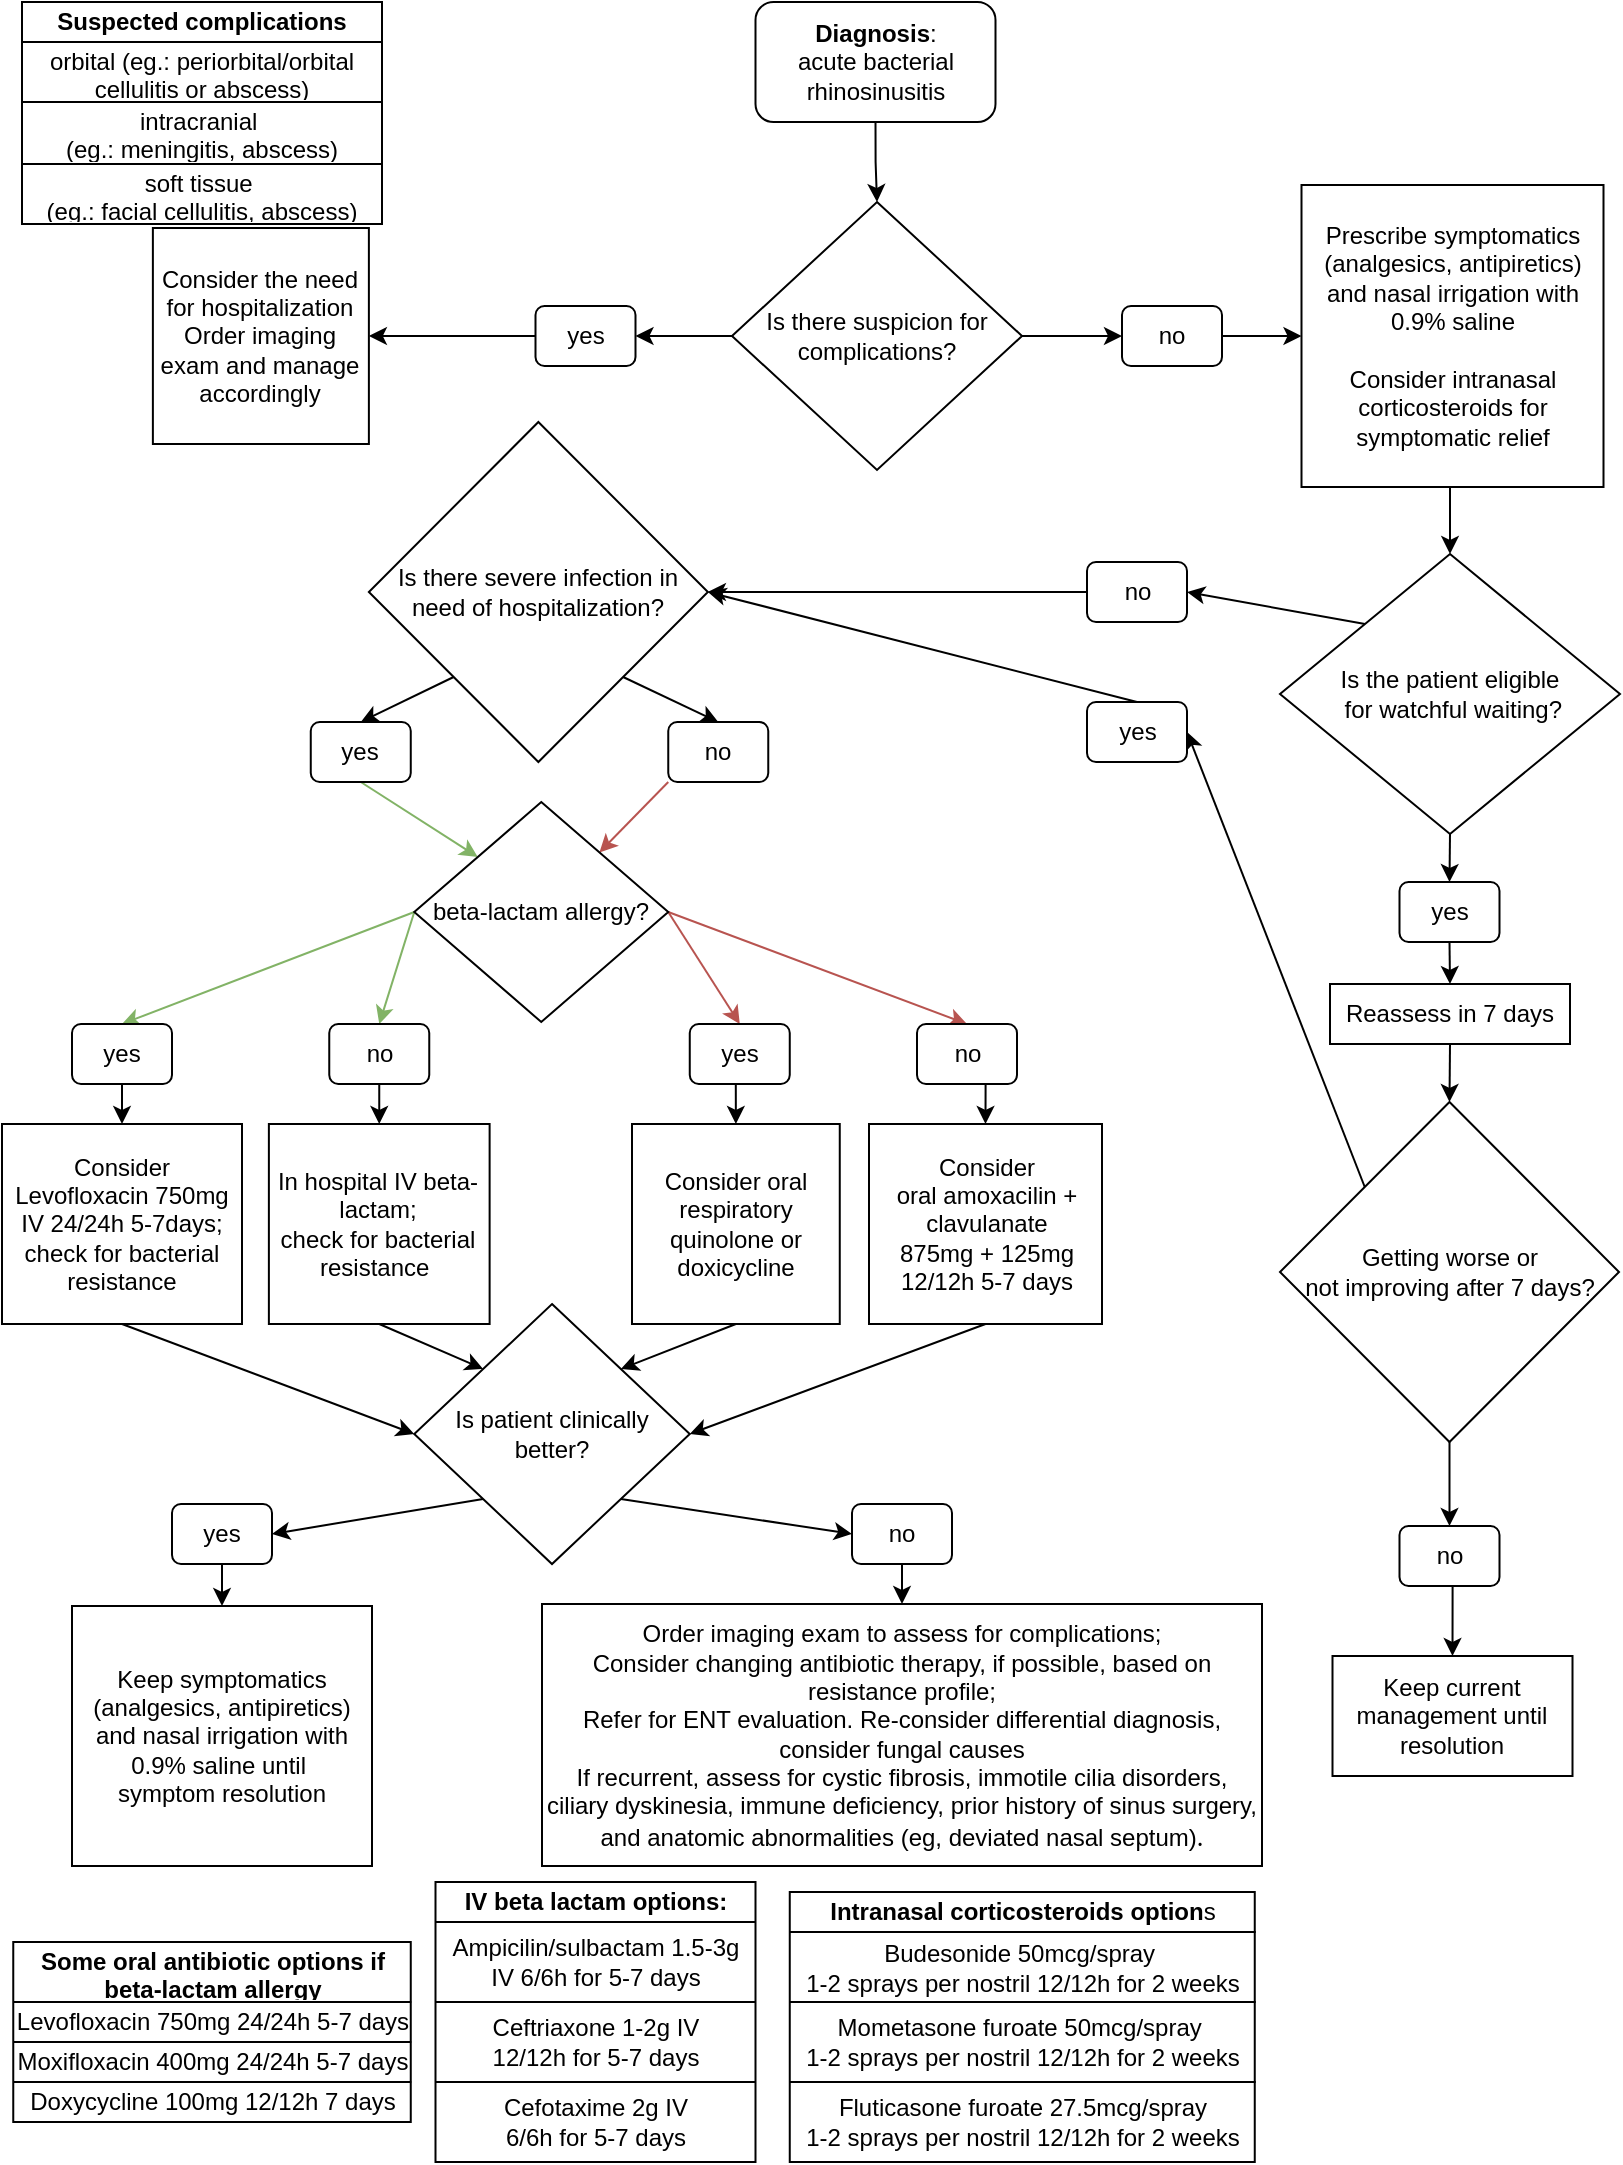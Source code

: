 <mxfile version="24.7.17">
  <diagram name="Page-1" id="KLtd4MFQh9ZuT6rouaQ0">
    <mxGraphModel dx="2448" dy="1492" grid="1" gridSize="10" guides="1" tooltips="1" connect="1" arrows="1" fold="1" page="1" pageScale="1" pageWidth="850" pageHeight="1100" math="0" shadow="0">
      <root>
        <mxCell id="0" />
        <mxCell id="1" parent="0" />
        <mxCell id="6oquI3iziqroKtysEFZ_-6" style="rounded=0;orthogonalLoop=1;jettySize=auto;html=1;exitX=1;exitY=1;exitDx=0;exitDy=0;strokeColor=none;" parent="1" source="6oquI3iziqroKtysEFZ_-95" edge="1">
          <mxGeometry relative="1" as="geometry">
            <mxPoint x="651" y="487" as="targetPoint" />
            <mxPoint x="761" y="305" as="sourcePoint" />
          </mxGeometry>
        </mxCell>
        <mxCell id="lL0XIrcGaY90vHGLS-17-4" style="edgeStyle=orthogonalEdgeStyle;rounded=0;orthogonalLoop=1;jettySize=auto;html=1;exitX=0.5;exitY=1;exitDx=0;exitDy=0;entryX=0.5;entryY=0;entryDx=0;entryDy=0;" parent="1" source="6oquI3iziqroKtysEFZ_-29" target="6oquI3iziqroKtysEFZ_-83" edge="1">
          <mxGeometry relative="1" as="geometry" />
        </mxCell>
        <mxCell id="6oquI3iziqroKtysEFZ_-29" value="&lt;b&gt;&amp;nbsp; &amp;nbsp; &amp;nbsp; &amp;nbsp; Diagnosis&lt;/b&gt;: &amp;nbsp; &amp;nbsp; &amp;nbsp; &amp;nbsp; acute bacterial rhinosinusitis" style="rounded=1;whiteSpace=wrap;html=1;align=center;" parent="1" vertex="1">
          <mxGeometry x="376.75" y="10" width="120" height="60" as="geometry" />
        </mxCell>
        <mxCell id="lL0XIrcGaY90vHGLS-17-32" style="edgeStyle=orthogonalEdgeStyle;rounded=0;orthogonalLoop=1;jettySize=auto;html=1;exitX=0;exitY=0.5;exitDx=0;exitDy=0;entryX=1;entryY=0.5;entryDx=0;entryDy=0;" parent="1" source="6oquI3iziqroKtysEFZ_-83" target="6oquI3iziqroKtysEFZ_-84" edge="1">
          <mxGeometry relative="1" as="geometry" />
        </mxCell>
        <mxCell id="lL0XIrcGaY90vHGLS-17-33" style="edgeStyle=orthogonalEdgeStyle;rounded=0;orthogonalLoop=1;jettySize=auto;html=1;exitX=1;exitY=0.5;exitDx=0;exitDy=0;" parent="1" source="6oquI3iziqroKtysEFZ_-83" target="6oquI3iziqroKtysEFZ_-85" edge="1">
          <mxGeometry relative="1" as="geometry" />
        </mxCell>
        <mxCell id="6oquI3iziqroKtysEFZ_-83" value="Is there suspicion for complications?" style="rhombus;whiteSpace=wrap;html=1;" parent="1" vertex="1">
          <mxGeometry x="365" y="110" width="145" height="134" as="geometry" />
        </mxCell>
        <mxCell id="lL0XIrcGaY90vHGLS-17-11" style="edgeStyle=orthogonalEdgeStyle;rounded=0;orthogonalLoop=1;jettySize=auto;html=1;exitX=0;exitY=0.5;exitDx=0;exitDy=0;entryX=1;entryY=0.5;entryDx=0;entryDy=0;" parent="1" source="6oquI3iziqroKtysEFZ_-84" target="6oquI3iziqroKtysEFZ_-91" edge="1">
          <mxGeometry relative="1" as="geometry" />
        </mxCell>
        <mxCell id="6oquI3iziqroKtysEFZ_-84" value="yes" style="rounded=1;whiteSpace=wrap;html=1;" parent="1" vertex="1">
          <mxGeometry x="266.75" y="162" width="50" height="30" as="geometry" />
        </mxCell>
        <mxCell id="lL0XIrcGaY90vHGLS-17-37" style="edgeStyle=orthogonalEdgeStyle;rounded=0;orthogonalLoop=1;jettySize=auto;html=1;exitX=1;exitY=0.5;exitDx=0;exitDy=0;entryX=0;entryY=0.5;entryDx=0;entryDy=0;" parent="1" source="6oquI3iziqroKtysEFZ_-85" target="6oquI3iziqroKtysEFZ_-99" edge="1">
          <mxGeometry relative="1" as="geometry" />
        </mxCell>
        <mxCell id="6oquI3iziqroKtysEFZ_-85" value="no" style="rounded=1;whiteSpace=wrap;html=1;" parent="1" vertex="1">
          <mxGeometry x="560" y="162" width="50" height="30" as="geometry" />
        </mxCell>
        <mxCell id="6oquI3iziqroKtysEFZ_-91" value="&lt;div&gt;Consider the need for hospitalization&lt;/div&gt;Order imaging exam and manage accordingly" style="whiteSpace=wrap;html=1;aspect=fixed;" parent="1" vertex="1">
          <mxGeometry x="75.44" y="123" width="108" height="108" as="geometry" />
        </mxCell>
        <mxCell id="lL0XIrcGaY90vHGLS-17-40" style="edgeStyle=orthogonalEdgeStyle;rounded=0;orthogonalLoop=1;jettySize=auto;html=1;exitX=0.5;exitY=1;exitDx=0;exitDy=0;entryX=0.5;entryY=0;entryDx=0;entryDy=0;" parent="1" source="6oquI3iziqroKtysEFZ_-94" target="6oquI3iziqroKtysEFZ_-95" edge="1">
          <mxGeometry relative="1" as="geometry" />
        </mxCell>
        <mxCell id="lL0XIrcGaY90vHGLS-17-98" style="rounded=0;orthogonalLoop=1;jettySize=auto;html=1;exitX=0;exitY=0;exitDx=0;exitDy=0;entryX=1;entryY=0.5;entryDx=0;entryDy=0;" parent="1" source="6oquI3iziqroKtysEFZ_-94" target="6oquI3iziqroKtysEFZ_-96" edge="1">
          <mxGeometry relative="1" as="geometry" />
        </mxCell>
        <mxCell id="6oquI3iziqroKtysEFZ_-94" value="Is the patient eligible&lt;div&gt;&amp;nbsp;for watchful waiting?&lt;/div&gt;" style="rhombus;whiteSpace=wrap;html=1;" parent="1" vertex="1">
          <mxGeometry x="639" y="286" width="170" height="140" as="geometry" />
        </mxCell>
        <mxCell id="lL0XIrcGaY90vHGLS-17-50" style="edgeStyle=orthogonalEdgeStyle;rounded=0;orthogonalLoop=1;jettySize=auto;html=1;exitX=0;exitY=0.5;exitDx=0;exitDy=0;entryX=1;entryY=0.5;entryDx=0;entryDy=0;" parent="1" source="6oquI3iziqroKtysEFZ_-96" target="l2N7j59_v2V8E63CawsU-12" edge="1">
          <mxGeometry relative="1" as="geometry" />
        </mxCell>
        <mxCell id="6oquI3iziqroKtysEFZ_-96" value="no" style="rounded=1;whiteSpace=wrap;html=1;" parent="1" vertex="1">
          <mxGeometry x="542.5" y="290" width="50" height="30" as="geometry" />
        </mxCell>
        <mxCell id="lL0XIrcGaY90vHGLS-17-38" style="edgeStyle=orthogonalEdgeStyle;rounded=0;orthogonalLoop=1;jettySize=auto;html=1;exitX=0.5;exitY=1;exitDx=0;exitDy=0;entryX=0.5;entryY=0;entryDx=0;entryDy=0;" parent="1" source="6oquI3iziqroKtysEFZ_-99" target="6oquI3iziqroKtysEFZ_-94" edge="1">
          <mxGeometry relative="1" as="geometry" />
        </mxCell>
        <mxCell id="6oquI3iziqroKtysEFZ_-99" value="&lt;div style=&quot;&quot;&gt;Prescribe symptomatics&lt;/div&gt;&lt;div style=&quot;&quot;&gt;(analgesics, antipiretics) and nasal irrigation with 0.9% saline&lt;/div&gt;&lt;div style=&quot;&quot;&gt;&lt;br&gt;&lt;/div&gt;&lt;div style=&quot;&quot;&gt;Consider intranasal corticosteroids for symptomatic relief&lt;/div&gt;" style="whiteSpace=wrap;html=1;aspect=fixed;align=center;" parent="1" vertex="1">
          <mxGeometry x="649.75" y="101.5" width="151" height="151" as="geometry" />
        </mxCell>
        <mxCell id="lL0XIrcGaY90vHGLS-17-42" style="edgeStyle=orthogonalEdgeStyle;rounded=0;orthogonalLoop=1;jettySize=auto;html=1;exitX=0.5;exitY=1;exitDx=0;exitDy=0;entryX=0.5;entryY=0;entryDx=0;entryDy=0;" parent="1" source="l2N7j59_v2V8E63CawsU-1" target="l2N7j59_v2V8E63CawsU-3" edge="1">
          <mxGeometry relative="1" as="geometry" />
        </mxCell>
        <mxCell id="lL0XIrcGaY90vHGLS-17-99" style="rounded=0;orthogonalLoop=1;jettySize=auto;html=1;exitX=0;exitY=0;exitDx=0;exitDy=0;entryX=1;entryY=0.5;entryDx=0;entryDy=0;" parent="1" source="l2N7j59_v2V8E63CawsU-1" target="l2N7j59_v2V8E63CawsU-2" edge="1">
          <mxGeometry relative="1" as="geometry" />
        </mxCell>
        <mxCell id="l2N7j59_v2V8E63CawsU-1" value="Getting worse or&lt;div&gt;not improving after 7 days?&lt;/div&gt;" style="rhombus;whiteSpace=wrap;html=1;" parent="1" vertex="1">
          <mxGeometry x="639" y="560" width="169.5" height="170" as="geometry" />
        </mxCell>
        <mxCell id="lL0XIrcGaY90vHGLS-17-49" style="rounded=0;orthogonalLoop=1;jettySize=auto;html=1;exitX=0.5;exitY=0;exitDx=0;exitDy=0;entryX=1;entryY=0.5;entryDx=0;entryDy=0;" parent="1" source="l2N7j59_v2V8E63CawsU-2" target="l2N7j59_v2V8E63CawsU-12" edge="1">
          <mxGeometry relative="1" as="geometry" />
        </mxCell>
        <mxCell id="l2N7j59_v2V8E63CawsU-2" value="yes" style="rounded=1;whiteSpace=wrap;html=1;" parent="1" vertex="1">
          <mxGeometry x="542.5" y="360" width="50" height="30" as="geometry" />
        </mxCell>
        <mxCell id="lL0XIrcGaY90vHGLS-17-43" style="edgeStyle=orthogonalEdgeStyle;rounded=0;orthogonalLoop=1;jettySize=auto;html=1;exitX=0.5;exitY=1;exitDx=0;exitDy=0;entryX=0.5;entryY=0;entryDx=0;entryDy=0;" parent="1" source="l2N7j59_v2V8E63CawsU-3" target="l2N7j59_v2V8E63CawsU-6" edge="1">
          <mxGeometry relative="1" as="geometry" />
        </mxCell>
        <mxCell id="l2N7j59_v2V8E63CawsU-3" value="no" style="rounded=1;whiteSpace=wrap;html=1;" parent="1" vertex="1">
          <mxGeometry x="698.75" y="772" width="50" height="30" as="geometry" />
        </mxCell>
        <mxCell id="l2N7j59_v2V8E63CawsU-6" value="Keep current management until resolution" style="rounded=0;whiteSpace=wrap;html=1;" parent="1" vertex="1">
          <mxGeometry x="665.25" y="837" width="120" height="60" as="geometry" />
        </mxCell>
        <mxCell id="l2N7j59_v2V8E63CawsU-20" style="rounded=0;orthogonalLoop=1;jettySize=auto;html=1;exitX=0;exitY=1;exitDx=0;exitDy=0;entryX=0.5;entryY=0;entryDx=0;entryDy=0;" parent="1" source="l2N7j59_v2V8E63CawsU-12" target="l2N7j59_v2V8E63CawsU-15" edge="1">
          <mxGeometry relative="1" as="geometry" />
        </mxCell>
        <mxCell id="l2N7j59_v2V8E63CawsU-21" style="rounded=0;orthogonalLoop=1;jettySize=auto;html=1;exitX=1;exitY=1;exitDx=0;exitDy=0;entryX=0.5;entryY=0;entryDx=0;entryDy=0;" parent="1" source="l2N7j59_v2V8E63CawsU-12" target="l2N7j59_v2V8E63CawsU-16" edge="1">
          <mxGeometry relative="1" as="geometry" />
        </mxCell>
        <mxCell id="l2N7j59_v2V8E63CawsU-12" value="Is there severe infection in&lt;div&gt;need of hospitalization?&lt;/div&gt;" style="rhombus;whiteSpace=wrap;html=1;" parent="1" vertex="1">
          <mxGeometry x="183.44" y="220" width="169.5" height="170" as="geometry" />
        </mxCell>
        <mxCell id="lL0XIrcGaY90vHGLS-17-52" style="rounded=0;orthogonalLoop=1;jettySize=auto;html=1;exitX=0.5;exitY=1;exitDx=0;exitDy=0;entryX=0;entryY=0;entryDx=0;entryDy=0;fillColor=#d5e8d4;strokeColor=#82b366;" parent="1" source="l2N7j59_v2V8E63CawsU-15" target="l2N7j59_v2V8E63CawsU-17" edge="1">
          <mxGeometry relative="1" as="geometry" />
        </mxCell>
        <mxCell id="l2N7j59_v2V8E63CawsU-15" value="yes" style="rounded=1;whiteSpace=wrap;html=1;" parent="1" vertex="1">
          <mxGeometry x="154.38" y="370" width="50" height="30" as="geometry" />
        </mxCell>
        <mxCell id="l2N7j59_v2V8E63CawsU-25" style="rounded=0;orthogonalLoop=1;jettySize=auto;html=1;exitX=0;exitY=1;exitDx=0;exitDy=0;fillColor=#f8cecc;strokeColor=#b85450;" parent="1" source="l2N7j59_v2V8E63CawsU-16" target="l2N7j59_v2V8E63CawsU-17" edge="1">
          <mxGeometry relative="1" as="geometry" />
        </mxCell>
        <mxCell id="l2N7j59_v2V8E63CawsU-16" value="no" style="rounded=1;whiteSpace=wrap;html=1;" parent="1" vertex="1">
          <mxGeometry x="333.13" y="370" width="50" height="30" as="geometry" />
        </mxCell>
        <mxCell id="l2N7j59_v2V8E63CawsU-30" style="rounded=0;orthogonalLoop=1;jettySize=auto;html=1;exitX=0;exitY=0.5;exitDx=0;exitDy=0;entryX=0.5;entryY=0;entryDx=0;entryDy=0;fillColor=#d5e8d4;strokeColor=#82b366;" parent="1" source="l2N7j59_v2V8E63CawsU-17" target="l2N7j59_v2V8E63CawsU-29" edge="1">
          <mxGeometry relative="1" as="geometry" />
        </mxCell>
        <mxCell id="l2N7j59_v2V8E63CawsU-31" style="rounded=0;orthogonalLoop=1;jettySize=auto;html=1;entryX=0.5;entryY=0;entryDx=0;entryDy=0;exitX=0;exitY=0.5;exitDx=0;exitDy=0;fillColor=#d5e8d4;strokeColor=#82b366;" parent="1" source="l2N7j59_v2V8E63CawsU-17" target="l2N7j59_v2V8E63CawsU-28" edge="1">
          <mxGeometry relative="1" as="geometry">
            <mxPoint x="321" y="1291" as="targetPoint" />
            <mxPoint x="100" y="501" as="sourcePoint" />
          </mxGeometry>
        </mxCell>
        <mxCell id="l2N7j59_v2V8E63CawsU-32" style="rounded=0;orthogonalLoop=1;jettySize=auto;html=1;exitX=1;exitY=0.5;exitDx=0;exitDy=0;entryX=0.5;entryY=0;entryDx=0;entryDy=0;fillColor=#f8cecc;strokeColor=#b85450;" parent="1" source="l2N7j59_v2V8E63CawsU-17" target="l2N7j59_v2V8E63CawsU-26" edge="1">
          <mxGeometry relative="1" as="geometry">
            <mxPoint x="481" y="1291" as="targetPoint" />
          </mxGeometry>
        </mxCell>
        <mxCell id="l2N7j59_v2V8E63CawsU-33" style="rounded=0;orthogonalLoop=1;jettySize=auto;html=1;exitX=1;exitY=0.5;exitDx=0;exitDy=0;entryX=0.5;entryY=0;entryDx=0;entryDy=0;fillColor=#f8cecc;strokeColor=#b85450;" parent="1" source="l2N7j59_v2V8E63CawsU-17" target="l2N7j59_v2V8E63CawsU-27" edge="1">
          <mxGeometry relative="1" as="geometry" />
        </mxCell>
        <mxCell id="l2N7j59_v2V8E63CawsU-17" value="beta-lactam allergy?" style="rhombus;whiteSpace=wrap;html=1;" parent="1" vertex="1">
          <mxGeometry x="206.13" y="410" width="127" height="110" as="geometry" />
        </mxCell>
        <mxCell id="lL0XIrcGaY90vHGLS-17-85" style="edgeStyle=orthogonalEdgeStyle;rounded=0;orthogonalLoop=1;jettySize=auto;html=1;exitX=0.5;exitY=1;exitDx=0;exitDy=0;entryX=0.5;entryY=0;entryDx=0;entryDy=0;" parent="1" source="l2N7j59_v2V8E63CawsU-26" target="l2N7j59_v2V8E63CawsU-40" edge="1">
          <mxGeometry relative="1" as="geometry" />
        </mxCell>
        <mxCell id="l2N7j59_v2V8E63CawsU-26" value="yes" style="rounded=1;whiteSpace=wrap;html=1;" parent="1" vertex="1">
          <mxGeometry x="343.88" y="521" width="50" height="30" as="geometry" />
        </mxCell>
        <mxCell id="lL0XIrcGaY90vHGLS-17-86" style="edgeStyle=orthogonalEdgeStyle;rounded=0;orthogonalLoop=1;jettySize=auto;html=1;exitX=0.5;exitY=1;exitDx=0;exitDy=0;entryX=0.5;entryY=0;entryDx=0;entryDy=0;" parent="1" source="l2N7j59_v2V8E63CawsU-27" target="l2N7j59_v2V8E63CawsU-41" edge="1">
          <mxGeometry relative="1" as="geometry" />
        </mxCell>
        <mxCell id="l2N7j59_v2V8E63CawsU-27" value="no" style="rounded=1;whiteSpace=wrap;html=1;" parent="1" vertex="1">
          <mxGeometry x="457.5" y="521" width="50" height="30" as="geometry" />
        </mxCell>
        <mxCell id="l2N7j59_v2V8E63CawsU-37" style="rounded=0;orthogonalLoop=1;jettySize=auto;html=1;exitX=0.5;exitY=1;exitDx=0;exitDy=0;entryX=0.5;entryY=0;entryDx=0;entryDy=0;" parent="1" source="l2N7j59_v2V8E63CawsU-28" target="l2N7j59_v2V8E63CawsU-38" edge="1">
          <mxGeometry relative="1" as="geometry">
            <mxPoint x="308" y="1461" as="targetPoint" />
          </mxGeometry>
        </mxCell>
        <mxCell id="l2N7j59_v2V8E63CawsU-28" value="yes" style="rounded=1;whiteSpace=wrap;html=1;" parent="1" vertex="1">
          <mxGeometry x="35" y="521" width="50" height="30" as="geometry" />
        </mxCell>
        <mxCell id="l2N7j59_v2V8E63CawsU-36" style="rounded=0;orthogonalLoop=1;jettySize=auto;html=1;exitX=0.5;exitY=1;exitDx=0;exitDy=0;entryX=0.5;entryY=0;entryDx=0;entryDy=0;" parent="1" source="l2N7j59_v2V8E63CawsU-29" target="l2N7j59_v2V8E63CawsU-39" edge="1">
          <mxGeometry relative="1" as="geometry">
            <mxPoint x="390.222" y="1461" as="targetPoint" />
          </mxGeometry>
        </mxCell>
        <mxCell id="l2N7j59_v2V8E63CawsU-29" value="no" style="rounded=1;whiteSpace=wrap;html=1;" parent="1" vertex="1">
          <mxGeometry x="163.63" y="521" width="50" height="30" as="geometry" />
        </mxCell>
        <mxCell id="l2N7j59_v2V8E63CawsU-43" style="rounded=0;orthogonalLoop=1;jettySize=auto;html=1;exitX=0.5;exitY=1;exitDx=0;exitDy=0;entryX=0;entryY=0.5;entryDx=0;entryDy=0;" parent="1" source="l2N7j59_v2V8E63CawsU-38" target="l2N7j59_v2V8E63CawsU-42" edge="1">
          <mxGeometry relative="1" as="geometry" />
        </mxCell>
        <mxCell id="l2N7j59_v2V8E63CawsU-38" value="Consider Levofloxacin 750mg IV 24/24h 5-7days;&lt;div&gt;check for bacterial resistance&lt;/div&gt;" style="rounded=0;whiteSpace=wrap;html=1;" parent="1" vertex="1">
          <mxGeometry y="571" width="120" height="100" as="geometry" />
        </mxCell>
        <mxCell id="l2N7j59_v2V8E63CawsU-39" value="&lt;div&gt;&lt;br&gt;&lt;/div&gt;In hospital IV beta-lactam;&lt;div&gt;check for bacterial resistance&amp;nbsp;&lt;br&gt;&lt;div&gt;&lt;br&gt;&lt;/div&gt;&lt;/div&gt;" style="rounded=0;whiteSpace=wrap;html=1;" parent="1" vertex="1">
          <mxGeometry x="133.44" y="571" width="110.37" height="100" as="geometry" />
        </mxCell>
        <mxCell id="l2N7j59_v2V8E63CawsU-46" style="rounded=0;orthogonalLoop=1;jettySize=auto;html=1;exitX=0.5;exitY=1;exitDx=0;exitDy=0;entryX=1;entryY=0;entryDx=0;entryDy=0;" parent="1" source="l2N7j59_v2V8E63CawsU-40" target="l2N7j59_v2V8E63CawsU-42" edge="1">
          <mxGeometry relative="1" as="geometry" />
        </mxCell>
        <mxCell id="l2N7j59_v2V8E63CawsU-40" value="Consider oral&lt;div&gt;respiratory quinolone or doxicycline&lt;/div&gt;" style="rounded=0;whiteSpace=wrap;html=1;" parent="1" vertex="1">
          <mxGeometry x="315" y="571" width="103.88" height="100" as="geometry" />
        </mxCell>
        <mxCell id="l2N7j59_v2V8E63CawsU-47" style="rounded=0;orthogonalLoop=1;jettySize=auto;html=1;exitX=0.5;exitY=1;exitDx=0;exitDy=0;entryX=1;entryY=0.5;entryDx=0;entryDy=0;" parent="1" source="l2N7j59_v2V8E63CawsU-41" target="l2N7j59_v2V8E63CawsU-42" edge="1">
          <mxGeometry relative="1" as="geometry">
            <mxPoint x="470" y="1091" as="targetPoint" />
          </mxGeometry>
        </mxCell>
        <mxCell id="l2N7j59_v2V8E63CawsU-41" value="Consider oral&amp;nbsp;&lt;span style=&quot;background-color: initial;&quot;&gt;amoxacilin +&lt;/span&gt;&lt;div&gt;&lt;div&gt;clavulanate&lt;/div&gt;&lt;div&gt;875mg + 125mg&lt;/div&gt;&lt;div&gt;12/12h 5-7 days&lt;/div&gt;&lt;/div&gt;" style="rounded=0;whiteSpace=wrap;html=1;" parent="1" vertex="1">
          <mxGeometry x="433.5" y="571" width="116.5" height="100" as="geometry" />
        </mxCell>
        <mxCell id="lL0XIrcGaY90vHGLS-17-68" style="rounded=0;orthogonalLoop=1;jettySize=auto;html=1;exitX=0;exitY=1;exitDx=0;exitDy=0;entryX=1;entryY=0.5;entryDx=0;entryDy=0;" parent="1" source="l2N7j59_v2V8E63CawsU-42" target="l2N7j59_v2V8E63CawsU-48" edge="1">
          <mxGeometry relative="1" as="geometry" />
        </mxCell>
        <mxCell id="lL0XIrcGaY90vHGLS-17-71" style="rounded=0;orthogonalLoop=1;jettySize=auto;html=1;exitX=1;exitY=1;exitDx=0;exitDy=0;entryX=0;entryY=0.5;entryDx=0;entryDy=0;" parent="1" source="l2N7j59_v2V8E63CawsU-42" target="l2N7j59_v2V8E63CawsU-49" edge="1">
          <mxGeometry relative="1" as="geometry" />
        </mxCell>
        <mxCell id="l2N7j59_v2V8E63CawsU-42" value="Is patient clinically better?" style="rhombus;whiteSpace=wrap;html=1;" parent="1" vertex="1">
          <mxGeometry x="206.13" y="661" width="137.75" height="130" as="geometry" />
        </mxCell>
        <mxCell id="l2N7j59_v2V8E63CawsU-44" style="rounded=0;orthogonalLoop=1;jettySize=auto;html=1;exitX=0.5;exitY=1;exitDx=0;exitDy=0;entryX=0;entryY=0;entryDx=0;entryDy=0;" parent="1" source="l2N7j59_v2V8E63CawsU-39" target="l2N7j59_v2V8E63CawsU-42" edge="1">
          <mxGeometry relative="1" as="geometry" />
        </mxCell>
        <mxCell id="lL0XIrcGaY90vHGLS-17-70" style="edgeStyle=orthogonalEdgeStyle;rounded=0;orthogonalLoop=1;jettySize=auto;html=1;exitX=0.5;exitY=1;exitDx=0;exitDy=0;entryX=0.5;entryY=0;entryDx=0;entryDy=0;" parent="1" source="l2N7j59_v2V8E63CawsU-48" target="l2N7j59_v2V8E63CawsU-53" edge="1">
          <mxGeometry relative="1" as="geometry" />
        </mxCell>
        <mxCell id="l2N7j59_v2V8E63CawsU-48" value="yes" style="rounded=1;whiteSpace=wrap;html=1;" parent="1" vertex="1">
          <mxGeometry x="85" y="761" width="50" height="30" as="geometry" />
        </mxCell>
        <mxCell id="lL0XIrcGaY90vHGLS-17-72" style="edgeStyle=orthogonalEdgeStyle;rounded=0;orthogonalLoop=1;jettySize=auto;html=1;exitX=0.5;exitY=1;exitDx=0;exitDy=0;entryX=0.5;entryY=0;entryDx=0;entryDy=0;" parent="1" source="l2N7j59_v2V8E63CawsU-49" target="l2N7j59_v2V8E63CawsU-54" edge="1">
          <mxGeometry relative="1" as="geometry" />
        </mxCell>
        <mxCell id="l2N7j59_v2V8E63CawsU-49" value="no" style="rounded=1;whiteSpace=wrap;html=1;" parent="1" vertex="1">
          <mxGeometry x="425" y="761" width="50" height="30" as="geometry" />
        </mxCell>
        <mxCell id="l2N7j59_v2V8E63CawsU-53" value="&lt;div&gt;Keep symptomatics&lt;/div&gt;&lt;div&gt;(analgesics, antipiretics) and nasal irrigation with 0.9% saline until&amp;nbsp;&lt;/div&gt;&lt;div&gt;symptom resolution&lt;/div&gt;" style="rounded=0;whiteSpace=wrap;html=1;" parent="1" vertex="1">
          <mxGeometry x="35" y="812" width="150" height="130" as="geometry" />
        </mxCell>
        <mxCell id="l2N7j59_v2V8E63CawsU-54" value="&lt;div&gt;&lt;br&gt;&lt;/div&gt;&lt;div&gt;&lt;br&gt;&lt;/div&gt;&lt;div&gt;&lt;br&gt;&lt;/div&gt;&lt;div&gt;&lt;br&gt;&lt;/div&gt;&lt;div&gt;&lt;span style=&quot;background-color: initial;&quot;&gt;Order imaging exam to assess for complications;&lt;/span&gt;&lt;br&gt;&lt;/div&gt;&lt;div&gt;Consider changing antibiotic therapy, if possible, based on resistance profile;&lt;/div&gt;&lt;div&gt;Refer for ENT evaluation.&amp;nbsp;&lt;span style=&quot;background-color: initial;&quot;&gt;Re-consider differential diagnosis, c&lt;/span&gt;&lt;span style=&quot;background-color: initial;&quot;&gt;onsider fungal causes&lt;/span&gt;&lt;/div&gt;&lt;div&gt;If recurrent, assess for&amp;nbsp;&lt;span style=&quot;background-color: initial;&quot;&gt;&lt;font style=&quot;font-size: 12px;&quot; face=&quot;Helvetica&quot;&gt;cystic fibrosis, immotile cilia disorders, ciliary dyskinesia, immune deficiency, prior history of sinus surgery, and anatomic abnormalities (eg, deviated nasal septum)&lt;/font&gt;&lt;/span&gt;&lt;span style=&quot;font-family: TimesNewRomanPSMT; font-size: 10pt; background-color: initial;&quot;&gt;.&lt;/span&gt;&lt;/div&gt;&#x9;&#x9;&lt;br&gt;&#x9;&lt;br&gt;&#x9;&lt;br&gt;&#x9;&#x9;&lt;div&gt;&lt;br&gt;&lt;/div&gt;" style="rounded=0;whiteSpace=wrap;html=1;" parent="1" vertex="1">
          <mxGeometry x="270" y="811" width="360" height="131" as="geometry" />
        </mxCell>
        <mxCell id="lL0XIrcGaY90vHGLS-17-13" value="" style="shape=table;startSize=0;container=1;collapsible=0;childLayout=tableLayout;" parent="1" vertex="1">
          <mxGeometry x="10" y="10" width="180" height="111" as="geometry" />
        </mxCell>
        <mxCell id="lL0XIrcGaY90vHGLS-17-14" value="" style="shape=tableRow;horizontal=0;startSize=0;swimlaneHead=0;swimlaneBody=0;strokeColor=inherit;top=0;left=0;bottom=0;right=0;collapsible=0;dropTarget=0;fillColor=none;points=[[0,0.5],[1,0.5]];portConstraint=eastwest;" parent="lL0XIrcGaY90vHGLS-17-13" vertex="1">
          <mxGeometry width="180" height="20" as="geometry" />
        </mxCell>
        <mxCell id="lL0XIrcGaY90vHGLS-17-15" value="&lt;b&gt;Suspected complications&lt;/b&gt;" style="shape=partialRectangle;html=1;whiteSpace=wrap;connectable=0;strokeColor=inherit;overflow=hidden;fillColor=none;top=0;left=0;bottom=0;right=0;pointerEvents=1;" parent="lL0XIrcGaY90vHGLS-17-14" vertex="1">
          <mxGeometry width="180" height="20" as="geometry">
            <mxRectangle width="180" height="20" as="alternateBounds" />
          </mxGeometry>
        </mxCell>
        <mxCell id="lL0XIrcGaY90vHGLS-17-16" value="" style="shape=tableRow;horizontal=0;startSize=0;swimlaneHead=0;swimlaneBody=0;strokeColor=inherit;top=0;left=0;bottom=0;right=0;collapsible=0;dropTarget=0;fillColor=none;points=[[0,0.5],[1,0.5]];portConstraint=eastwest;" parent="lL0XIrcGaY90vHGLS-17-13" vertex="1">
          <mxGeometry y="20" width="180" height="30" as="geometry" />
        </mxCell>
        <mxCell id="lL0XIrcGaY90vHGLS-17-17" value="&lt;div title=&quot;Page 2&quot; class=&quot;page&quot;&gt;&lt;font face=&quot;Helvetica&quot;&gt;orbital (eg.:&amp;nbsp;&lt;span style=&quot;background-color: initial;&quot;&gt;periorbital/orbital cellulitis or abscess)&lt;/span&gt;&lt;/font&gt;&lt;/div&gt;" style="shape=partialRectangle;html=1;whiteSpace=wrap;connectable=0;strokeColor=inherit;overflow=hidden;fillColor=none;top=0;left=0;bottom=0;right=0;pointerEvents=1;" parent="lL0XIrcGaY90vHGLS-17-16" vertex="1">
          <mxGeometry width="180" height="30" as="geometry">
            <mxRectangle width="180" height="30" as="alternateBounds" />
          </mxGeometry>
        </mxCell>
        <mxCell id="lL0XIrcGaY90vHGLS-17-18" value="" style="shape=tableRow;horizontal=0;startSize=0;swimlaneHead=0;swimlaneBody=0;strokeColor=inherit;top=0;left=0;bottom=0;right=0;collapsible=0;dropTarget=0;fillColor=none;points=[[0,0.5],[1,0.5]];portConstraint=eastwest;" parent="lL0XIrcGaY90vHGLS-17-13" vertex="1">
          <mxGeometry y="50" width="180" height="31" as="geometry" />
        </mxCell>
        <mxCell id="lL0XIrcGaY90vHGLS-17-19" value="intracranial&amp;nbsp;&lt;div&gt;(eg.: meningitis, abscess)&lt;/div&gt;" style="shape=partialRectangle;html=1;whiteSpace=wrap;connectable=0;strokeColor=inherit;overflow=hidden;fillColor=none;top=0;left=0;bottom=0;right=0;pointerEvents=1;" parent="lL0XIrcGaY90vHGLS-17-18" vertex="1">
          <mxGeometry width="180" height="31" as="geometry">
            <mxRectangle width="180" height="31" as="alternateBounds" />
          </mxGeometry>
        </mxCell>
        <mxCell id="lL0XIrcGaY90vHGLS-17-20" value="" style="shape=tableRow;horizontal=0;startSize=0;swimlaneHead=0;swimlaneBody=0;strokeColor=inherit;top=0;left=0;bottom=0;right=0;collapsible=0;dropTarget=0;fillColor=none;points=[[0,0.5],[1,0.5]];portConstraint=eastwest;" parent="lL0XIrcGaY90vHGLS-17-13" vertex="1">
          <mxGeometry y="81" width="180" height="30" as="geometry" />
        </mxCell>
        <mxCell id="lL0XIrcGaY90vHGLS-17-21" value="soft tissue&amp;nbsp;&lt;div&gt;(eg.: facial cellulitis, abscess)&lt;/div&gt;" style="shape=partialRectangle;html=1;whiteSpace=wrap;connectable=0;strokeColor=inherit;overflow=hidden;fillColor=none;top=0;left=0;bottom=0;right=0;pointerEvents=1;" parent="lL0XIrcGaY90vHGLS-17-20" vertex="1">
          <mxGeometry width="180" height="30" as="geometry">
            <mxRectangle width="180" height="30" as="alternateBounds" />
          </mxGeometry>
        </mxCell>
        <mxCell id="lL0XIrcGaY90vHGLS-17-25" value="" style="rounded=0;orthogonalLoop=1;jettySize=auto;html=1;exitX=1;exitY=1;exitDx=0;exitDy=0;strokeColor=none;" parent="1" target="6oquI3iziqroKtysEFZ_-95" edge="1">
          <mxGeometry relative="1" as="geometry">
            <mxPoint x="651" y="663" as="targetPoint" />
            <mxPoint x="761" y="481" as="sourcePoint" />
          </mxGeometry>
        </mxCell>
        <mxCell id="Pg--C747iEHJvBxBvvRA-2" style="edgeStyle=orthogonalEdgeStyle;rounded=0;orthogonalLoop=1;jettySize=auto;html=1;exitX=0.5;exitY=1;exitDx=0;exitDy=0;entryX=0.5;entryY=0;entryDx=0;entryDy=0;" edge="1" parent="1" source="6oquI3iziqroKtysEFZ_-95" target="Pg--C747iEHJvBxBvvRA-1">
          <mxGeometry relative="1" as="geometry" />
        </mxCell>
        <mxCell id="6oquI3iziqroKtysEFZ_-95" value="yes" style="rounded=1;whiteSpace=wrap;html=1;" parent="1" vertex="1">
          <mxGeometry x="698.75" y="450" width="50" height="30" as="geometry" />
        </mxCell>
        <mxCell id="lL0XIrcGaY90vHGLS-17-53" value="" style="shape=table;startSize=0;container=1;collapsible=0;childLayout=tableLayout;" parent="1" vertex="1">
          <mxGeometry x="216.75" y="950" width="160.0" height="140" as="geometry" />
        </mxCell>
        <mxCell id="lL0XIrcGaY90vHGLS-17-54" value="" style="shape=tableRow;horizontal=0;startSize=0;swimlaneHead=0;swimlaneBody=0;strokeColor=inherit;top=0;left=0;bottom=0;right=0;collapsible=0;dropTarget=0;fillColor=none;points=[[0,0.5],[1,0.5]];portConstraint=eastwest;" parent="lL0XIrcGaY90vHGLS-17-53" vertex="1">
          <mxGeometry width="160.0" height="20" as="geometry" />
        </mxCell>
        <mxCell id="lL0XIrcGaY90vHGLS-17-55" value="&lt;b&gt;IV beta lactam options:&lt;/b&gt;" style="shape=partialRectangle;html=1;whiteSpace=wrap;connectable=0;strokeColor=inherit;overflow=hidden;fillColor=none;top=0;left=0;bottom=0;right=0;pointerEvents=1;" parent="lL0XIrcGaY90vHGLS-17-54" vertex="1">
          <mxGeometry width="160" height="20" as="geometry">
            <mxRectangle width="160" height="20" as="alternateBounds" />
          </mxGeometry>
        </mxCell>
        <mxCell id="lL0XIrcGaY90vHGLS-17-56" value="" style="shape=tableRow;horizontal=0;startSize=0;swimlaneHead=0;swimlaneBody=0;strokeColor=inherit;top=0;left=0;bottom=0;right=0;collapsible=0;dropTarget=0;fillColor=none;points=[[0,0.5],[1,0.5]];portConstraint=eastwest;" parent="lL0XIrcGaY90vHGLS-17-53" vertex="1">
          <mxGeometry y="20" width="160.0" height="40" as="geometry" />
        </mxCell>
        <mxCell id="lL0XIrcGaY90vHGLS-17-57" value="Ampicilin/sulbactam 1.5-3g IV 6/6h for 5-7 days" style="shape=partialRectangle;html=1;whiteSpace=wrap;connectable=0;strokeColor=inherit;overflow=hidden;fillColor=none;top=0;left=0;bottom=0;right=0;pointerEvents=1;" parent="lL0XIrcGaY90vHGLS-17-56" vertex="1">
          <mxGeometry width="160" height="40" as="geometry">
            <mxRectangle width="160" height="40" as="alternateBounds" />
          </mxGeometry>
        </mxCell>
        <mxCell id="lL0XIrcGaY90vHGLS-17-58" value="" style="shape=tableRow;horizontal=0;startSize=0;swimlaneHead=0;swimlaneBody=0;strokeColor=inherit;top=0;left=0;bottom=0;right=0;collapsible=0;dropTarget=0;fillColor=none;points=[[0,0.5],[1,0.5]];portConstraint=eastwest;" parent="lL0XIrcGaY90vHGLS-17-53" vertex="1">
          <mxGeometry y="60" width="160.0" height="40" as="geometry" />
        </mxCell>
        <mxCell id="lL0XIrcGaY90vHGLS-17-59" value="Ceftriaxone 1-2g IV&lt;div&gt;12/12h for 5-7 days&lt;/div&gt;" style="shape=partialRectangle;html=1;whiteSpace=wrap;connectable=0;strokeColor=inherit;overflow=hidden;fillColor=none;top=0;left=0;bottom=0;right=0;pointerEvents=1;" parent="lL0XIrcGaY90vHGLS-17-58" vertex="1">
          <mxGeometry width="160" height="40" as="geometry">
            <mxRectangle width="160" height="40" as="alternateBounds" />
          </mxGeometry>
        </mxCell>
        <mxCell id="lL0XIrcGaY90vHGLS-17-60" value="" style="shape=tableRow;horizontal=0;startSize=0;swimlaneHead=0;swimlaneBody=0;strokeColor=inherit;top=0;left=0;bottom=0;right=0;collapsible=0;dropTarget=0;fillColor=none;points=[[0,0.5],[1,0.5]];portConstraint=eastwest;" parent="lL0XIrcGaY90vHGLS-17-53" vertex="1">
          <mxGeometry y="100" width="160.0" height="40" as="geometry" />
        </mxCell>
        <mxCell id="lL0XIrcGaY90vHGLS-17-61" value="Cefotaxime 2g IV&lt;div&gt;6/6h for 5-7 days&lt;/div&gt;" style="shape=partialRectangle;html=1;whiteSpace=wrap;connectable=0;strokeColor=inherit;overflow=hidden;fillColor=none;top=0;left=0;bottom=0;right=0;pointerEvents=1;" parent="lL0XIrcGaY90vHGLS-17-60" vertex="1">
          <mxGeometry width="160" height="40" as="geometry">
            <mxRectangle width="160" height="40" as="alternateBounds" />
          </mxGeometry>
        </mxCell>
        <mxCell id="lL0XIrcGaY90vHGLS-17-75" value="" style="shape=table;startSize=0;container=1;collapsible=0;childLayout=tableLayout;" parent="1" vertex="1">
          <mxGeometry x="5.63" y="980" width="198.75" height="90" as="geometry" />
        </mxCell>
        <mxCell id="lL0XIrcGaY90vHGLS-17-76" value="" style="shape=tableRow;horizontal=0;startSize=0;swimlaneHead=0;swimlaneBody=0;strokeColor=inherit;top=0;left=0;bottom=0;right=0;collapsible=0;dropTarget=0;fillColor=none;points=[[0,0.5],[1,0.5]];portConstraint=eastwest;" parent="lL0XIrcGaY90vHGLS-17-75" vertex="1">
          <mxGeometry width="198.75" height="30" as="geometry" />
        </mxCell>
        <mxCell id="lL0XIrcGaY90vHGLS-17-77" value="&lt;b&gt;Some oral antibiotic options if beta-lactam allergy&lt;/b&gt;" style="shape=partialRectangle;html=1;whiteSpace=wrap;connectable=0;strokeColor=inherit;overflow=hidden;fillColor=none;top=0;left=0;bottom=0;right=0;pointerEvents=1;" parent="lL0XIrcGaY90vHGLS-17-76" vertex="1">
          <mxGeometry width="199" height="30" as="geometry">
            <mxRectangle width="199" height="30" as="alternateBounds" />
          </mxGeometry>
        </mxCell>
        <mxCell id="lL0XIrcGaY90vHGLS-17-78" value="" style="shape=tableRow;horizontal=0;startSize=0;swimlaneHead=0;swimlaneBody=0;strokeColor=inherit;top=0;left=0;bottom=0;right=0;collapsible=0;dropTarget=0;fillColor=none;points=[[0,0.5],[1,0.5]];portConstraint=eastwest;" parent="lL0XIrcGaY90vHGLS-17-75" vertex="1">
          <mxGeometry y="30" width="198.75" height="20" as="geometry" />
        </mxCell>
        <mxCell id="lL0XIrcGaY90vHGLS-17-79" value="Levofloxacin 750mg 24/24h 5-7 days" style="shape=partialRectangle;html=1;whiteSpace=wrap;connectable=0;strokeColor=inherit;overflow=hidden;fillColor=none;top=0;left=0;bottom=0;right=0;pointerEvents=1;" parent="lL0XIrcGaY90vHGLS-17-78" vertex="1">
          <mxGeometry width="199" height="20" as="geometry">
            <mxRectangle width="199" height="20" as="alternateBounds" />
          </mxGeometry>
        </mxCell>
        <mxCell id="lL0XIrcGaY90vHGLS-17-80" value="" style="shape=tableRow;horizontal=0;startSize=0;swimlaneHead=0;swimlaneBody=0;strokeColor=inherit;top=0;left=0;bottom=0;right=0;collapsible=0;dropTarget=0;fillColor=none;points=[[0,0.5],[1,0.5]];portConstraint=eastwest;" parent="lL0XIrcGaY90vHGLS-17-75" vertex="1">
          <mxGeometry y="50" width="198.75" height="20" as="geometry" />
        </mxCell>
        <mxCell id="lL0XIrcGaY90vHGLS-17-81" value="Moxifloxacin 400mg 24/24h 5-7 days" style="shape=partialRectangle;html=1;whiteSpace=wrap;connectable=0;strokeColor=inherit;overflow=hidden;fillColor=none;top=0;left=0;bottom=0;right=0;pointerEvents=1;" parent="lL0XIrcGaY90vHGLS-17-80" vertex="1">
          <mxGeometry width="199" height="20" as="geometry">
            <mxRectangle width="199" height="20" as="alternateBounds" />
          </mxGeometry>
        </mxCell>
        <mxCell id="lL0XIrcGaY90vHGLS-17-82" value="" style="shape=tableRow;horizontal=0;startSize=0;swimlaneHead=0;swimlaneBody=0;strokeColor=inherit;top=0;left=0;bottom=0;right=0;collapsible=0;dropTarget=0;fillColor=none;points=[[0,0.5],[1,0.5]];portConstraint=eastwest;" parent="lL0XIrcGaY90vHGLS-17-75" vertex="1">
          <mxGeometry y="70" width="198.75" height="20" as="geometry" />
        </mxCell>
        <mxCell id="lL0XIrcGaY90vHGLS-17-83" value="Doxycycline 100mg 12/12h 7 days" style="shape=partialRectangle;html=1;whiteSpace=wrap;connectable=0;strokeColor=inherit;overflow=hidden;fillColor=none;top=0;left=0;bottom=0;right=0;pointerEvents=1;" parent="lL0XIrcGaY90vHGLS-17-82" vertex="1">
          <mxGeometry width="199" height="20" as="geometry">
            <mxRectangle width="199" height="20" as="alternateBounds" />
          </mxGeometry>
        </mxCell>
        <mxCell id="lL0XIrcGaY90vHGLS-17-88" value="" style="shape=table;startSize=0;container=1;collapsible=0;childLayout=tableLayout;" parent="1" vertex="1">
          <mxGeometry x="393.88" y="955" width="232.5" height="135" as="geometry" />
        </mxCell>
        <mxCell id="lL0XIrcGaY90vHGLS-17-89" value="" style="shape=tableRow;horizontal=0;startSize=0;swimlaneHead=0;swimlaneBody=0;strokeColor=inherit;top=0;left=0;bottom=0;right=0;collapsible=0;dropTarget=0;fillColor=none;points=[[0,0.5],[1,0.5]];portConstraint=eastwest;" parent="lL0XIrcGaY90vHGLS-17-88" vertex="1">
          <mxGeometry width="232.5" height="20" as="geometry" />
        </mxCell>
        <mxCell id="lL0XIrcGaY90vHGLS-17-90" value="&lt;b&gt;Intranasal corticosteroids option&lt;/b&gt;s" style="shape=partialRectangle;html=1;whiteSpace=wrap;connectable=0;strokeColor=inherit;overflow=hidden;fillColor=none;top=0;left=0;bottom=0;right=0;pointerEvents=1;" parent="lL0XIrcGaY90vHGLS-17-89" vertex="1">
          <mxGeometry width="233" height="20" as="geometry">
            <mxRectangle width="233" height="20" as="alternateBounds" />
          </mxGeometry>
        </mxCell>
        <mxCell id="lL0XIrcGaY90vHGLS-17-91" value="" style="shape=tableRow;horizontal=0;startSize=0;swimlaneHead=0;swimlaneBody=0;strokeColor=inherit;top=0;left=0;bottom=0;right=0;collapsible=0;dropTarget=0;fillColor=none;points=[[0,0.5],[1,0.5]];portConstraint=eastwest;" parent="lL0XIrcGaY90vHGLS-17-88" vertex="1">
          <mxGeometry y="20" width="232.5" height="35" as="geometry" />
        </mxCell>
        <mxCell id="lL0XIrcGaY90vHGLS-17-92" value="Budesonide 50mcg/spray&amp;nbsp;&lt;div&gt;1-2 sprays per nostril 12/12h for 2 weeks&lt;/div&gt;" style="shape=partialRectangle;html=1;whiteSpace=wrap;connectable=0;strokeColor=inherit;overflow=hidden;fillColor=none;top=0;left=0;bottom=0;right=0;pointerEvents=1;" parent="lL0XIrcGaY90vHGLS-17-91" vertex="1">
          <mxGeometry width="233" height="35" as="geometry">
            <mxRectangle width="233" height="35" as="alternateBounds" />
          </mxGeometry>
        </mxCell>
        <mxCell id="lL0XIrcGaY90vHGLS-17-93" value="" style="shape=tableRow;horizontal=0;startSize=0;swimlaneHead=0;swimlaneBody=0;strokeColor=inherit;top=0;left=0;bottom=0;right=0;collapsible=0;dropTarget=0;fillColor=none;points=[[0,0.5],[1,0.5]];portConstraint=eastwest;" parent="lL0XIrcGaY90vHGLS-17-88" vertex="1">
          <mxGeometry y="55" width="232.5" height="40" as="geometry" />
        </mxCell>
        <mxCell id="lL0XIrcGaY90vHGLS-17-94" value="Mometasone furoate 50mcg/spray&amp;nbsp;&lt;div&gt;1-2 sprays per nostril 12/12h for 2 weeks&lt;/div&gt;" style="shape=partialRectangle;html=1;whiteSpace=wrap;connectable=0;strokeColor=inherit;overflow=hidden;fillColor=none;top=0;left=0;bottom=0;right=0;pointerEvents=1;" parent="lL0XIrcGaY90vHGLS-17-93" vertex="1">
          <mxGeometry width="233" height="40" as="geometry">
            <mxRectangle width="233" height="40" as="alternateBounds" />
          </mxGeometry>
        </mxCell>
        <mxCell id="lL0XIrcGaY90vHGLS-17-95" value="" style="shape=tableRow;horizontal=0;startSize=0;swimlaneHead=0;swimlaneBody=0;strokeColor=inherit;top=0;left=0;bottom=0;right=0;collapsible=0;dropTarget=0;fillColor=none;points=[[0,0.5],[1,0.5]];portConstraint=eastwest;" parent="lL0XIrcGaY90vHGLS-17-88" vertex="1">
          <mxGeometry y="95" width="232.5" height="40" as="geometry" />
        </mxCell>
        <mxCell id="lL0XIrcGaY90vHGLS-17-96" value="Fluticasone furoate 27.5mcg/spray&lt;div&gt;1-2 sprays per nostril 12/12h for 2 weeks&lt;br&gt;&lt;/div&gt;" style="shape=partialRectangle;html=1;whiteSpace=wrap;connectable=0;strokeColor=inherit;overflow=hidden;fillColor=none;top=0;left=0;bottom=0;right=0;pointerEvents=1;" parent="lL0XIrcGaY90vHGLS-17-95" vertex="1">
          <mxGeometry width="233" height="40" as="geometry">
            <mxRectangle width="233" height="40" as="alternateBounds" />
          </mxGeometry>
        </mxCell>
        <mxCell id="Pg--C747iEHJvBxBvvRA-3" style="edgeStyle=orthogonalEdgeStyle;rounded=0;orthogonalLoop=1;jettySize=auto;html=1;exitX=0.5;exitY=1;exitDx=0;exitDy=0;entryX=0.5;entryY=0;entryDx=0;entryDy=0;" edge="1" parent="1" source="Pg--C747iEHJvBxBvvRA-1" target="l2N7j59_v2V8E63CawsU-1">
          <mxGeometry relative="1" as="geometry" />
        </mxCell>
        <mxCell id="Pg--C747iEHJvBxBvvRA-1" value="Reassess in 7 days" style="rounded=0;whiteSpace=wrap;html=1;" vertex="1" parent="1">
          <mxGeometry x="664" y="501" width="120" height="30" as="geometry" />
        </mxCell>
      </root>
    </mxGraphModel>
  </diagram>
</mxfile>
